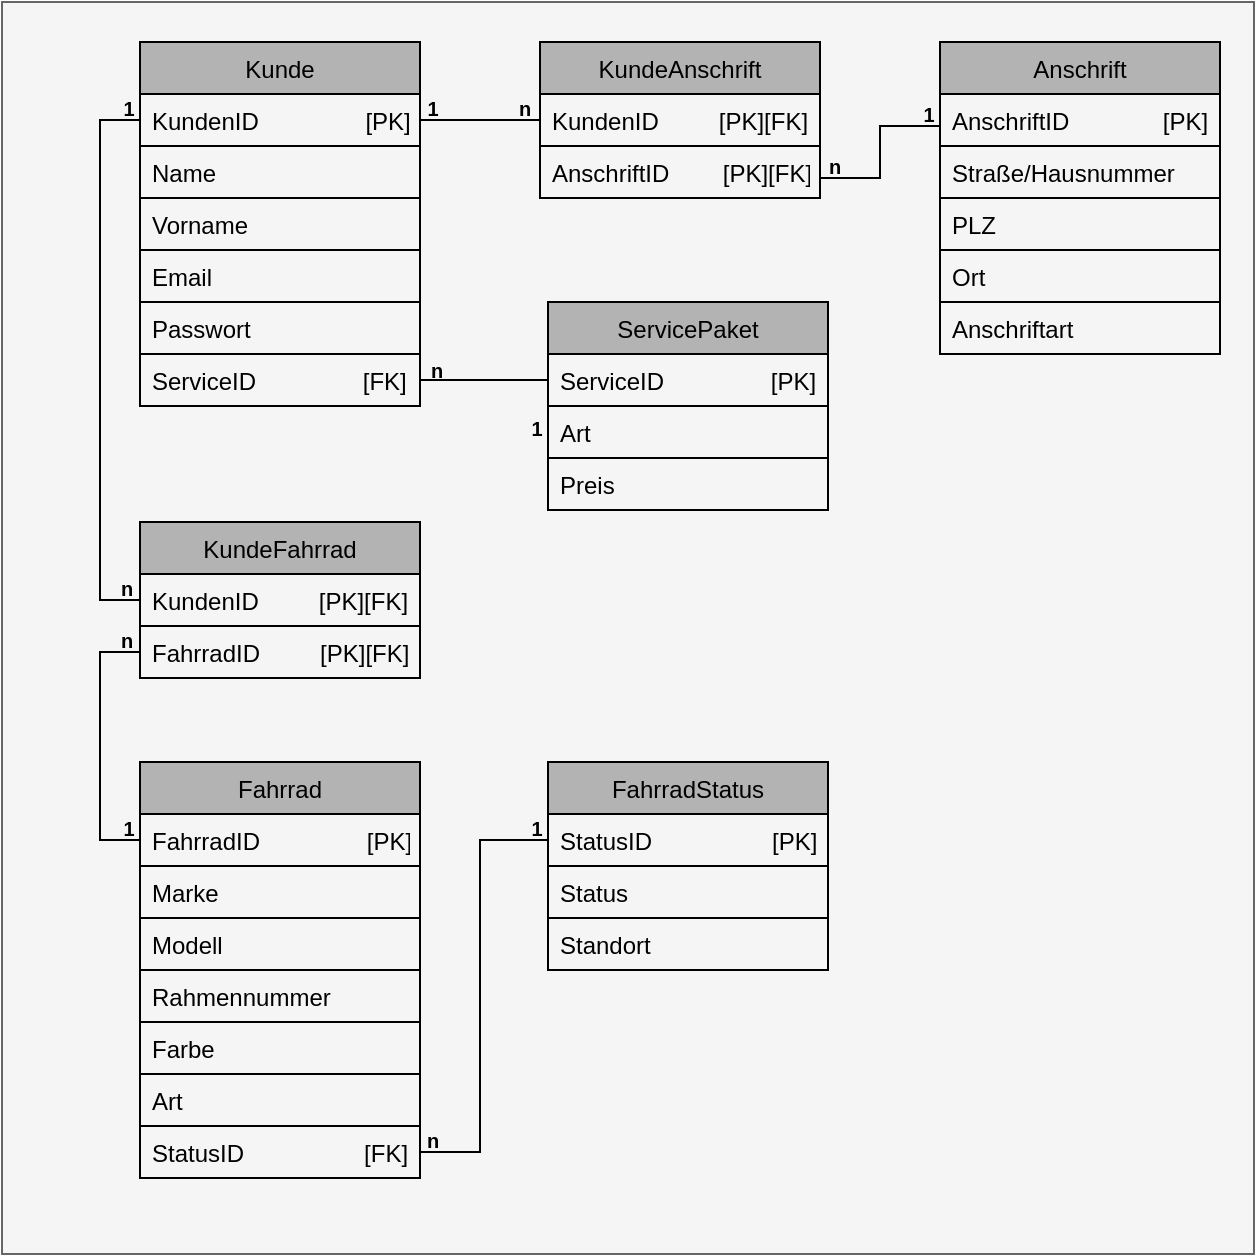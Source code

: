 <mxfile version="17.4.0" type="device"><diagram id="PpVoMCdmdVYoZDJXco67" name="Page-1"><mxGraphModel dx="1185" dy="614" grid="1" gridSize="10" guides="1" tooltips="1" connect="1" arrows="1" fold="1" page="1" pageScale="1" pageWidth="827" pageHeight="1169" math="0" shadow="0"><root><mxCell id="0"/><mxCell id="1" parent="0"/><mxCell id="44" value="" style="whiteSpace=wrap;html=1;aspect=fixed;rounded=0;startSize=26;strokeColor=#666666;fillColor=#f5f5f5;fontColor=#000000;" parent="1" vertex="1"><mxGeometry x="1" y="60" width="626" height="626" as="geometry"/></mxCell><mxCell id="3" value="Kunde" style="swimlane;fontStyle=0;childLayout=stackLayout;horizontal=1;startSize=26;horizontalStack=0;resizeParent=1;resizeParentMax=0;resizeLast=0;collapsible=1;marginBottom=0;rounded=0;arcSize=15;strokeColor=#000000;fontColor=#000000;labelBackgroundColor=none;fillColor=#B3B3B3;" parent="1" vertex="1"><mxGeometry x="70" y="80" width="140" height="156" as="geometry"><mxRectangle x="330" y="350" width="70" height="26" as="alternateBounds"/></mxGeometry></mxCell><mxCell id="4" value="KundenID                [PK]" style="text;align=left;verticalAlign=top;spacingLeft=4;spacingRight=4;overflow=hidden;rotatable=0;points=[[0,0.5],[1,0.5]];portConstraint=eastwest;strokeColor=#000000;fontColor=#000000;" parent="3" vertex="1"><mxGeometry y="26" width="140" height="26" as="geometry"/></mxCell><mxCell id="5" value="Name" style="text;align=left;verticalAlign=top;spacingLeft=4;spacingRight=4;overflow=hidden;rotatable=0;points=[[0,0.5],[1,0.5]];portConstraint=eastwest;strokeColor=#000000;fontColor=#000000;" parent="3" vertex="1"><mxGeometry y="52" width="140" height="26" as="geometry"/></mxCell><mxCell id="6" value="Vorname" style="text;align=left;verticalAlign=top;spacingLeft=4;spacingRight=4;overflow=hidden;rotatable=0;points=[[0,0.5],[1,0.5]];portConstraint=eastwest;strokeColor=#000000;fontColor=#000000;" parent="3" vertex="1"><mxGeometry y="78" width="140" height="26" as="geometry"/></mxCell><mxCell id="7" value="Email" style="text;align=left;verticalAlign=top;spacingLeft=4;spacingRight=4;overflow=hidden;rotatable=0;points=[[0,0.5],[1,0.5]];portConstraint=eastwest;strokeColor=#000000;fontColor=#000000;" parent="3" vertex="1"><mxGeometry y="104" width="140" height="26" as="geometry"/></mxCell><mxCell id="9" value="Passwort" style="text;align=left;verticalAlign=top;spacingLeft=4;spacingRight=4;overflow=hidden;rotatable=0;points=[[0,0.5],[1,0.5]];portConstraint=eastwest;strokeColor=#000000;fontColor=#000000;" parent="3" vertex="1"><mxGeometry y="130" width="140" height="26" as="geometry"/></mxCell><mxCell id="10" value="ServicePaket" style="swimlane;fontStyle=0;childLayout=stackLayout;horizontal=1;startSize=26;horizontalStack=0;resizeParent=1;resizeParentMax=0;resizeLast=0;collapsible=1;marginBottom=0;rounded=0;strokeColor=#000000;fontColor=#000000;fillColor=#B3B3B3;" parent="1" vertex="1"><mxGeometry x="274" y="210" width="140" height="104" as="geometry"/></mxCell><mxCell id="11" value="ServiceID                [PK]" style="text;align=left;verticalAlign=top;spacingLeft=4;spacingRight=4;overflow=hidden;rotatable=0;points=[[0,0.5],[1,0.5]];portConstraint=eastwest;rounded=0;startSize=26;strokeColor=#000000;fontColor=#000000;" parent="10" vertex="1"><mxGeometry y="26" width="140" height="26" as="geometry"/></mxCell><mxCell id="12" value="Art" style="text;align=left;verticalAlign=top;spacingLeft=4;spacingRight=4;overflow=hidden;rotatable=0;points=[[0,0.5],[1,0.5]];portConstraint=eastwest;rounded=0;startSize=26;strokeColor=#000000;fontColor=#000000;" parent="10" vertex="1"><mxGeometry y="52" width="140" height="26" as="geometry"/></mxCell><mxCell id="13" value="Preis" style="text;align=left;verticalAlign=top;spacingLeft=4;spacingRight=4;overflow=hidden;rotatable=0;points=[[0,0.5],[1,0.5]];portConstraint=eastwest;rounded=0;startSize=26;strokeColor=#000000;fontColor=#000000;" parent="10" vertex="1"><mxGeometry y="78" width="140" height="26" as="geometry"/></mxCell><mxCell id="15" value="Anschrift" style="swimlane;fontStyle=0;childLayout=stackLayout;horizontal=1;startSize=26;horizontalStack=0;resizeParent=1;resizeParentMax=0;resizeLast=0;collapsible=1;marginBottom=0;rounded=0;strokeColor=#000000;fontColor=#000000;fillColor=#B3B3B3;" parent="1" vertex="1"><mxGeometry x="470" y="80" width="140" height="156" as="geometry"/></mxCell><mxCell id="16" value="AnschriftID              [PK]" style="text;align=left;verticalAlign=top;spacingLeft=4;spacingRight=4;overflow=hidden;rotatable=0;points=[[0,0.5],[1,0.5]];portConstraint=eastwest;rounded=0;startSize=26;strokeColor=#000000;fontColor=#000000;" parent="15" vertex="1"><mxGeometry y="26" width="140" height="26" as="geometry"/></mxCell><mxCell id="17" value="Straße/Hausnummer" style="text;align=left;verticalAlign=top;spacingLeft=4;spacingRight=4;overflow=hidden;rotatable=0;points=[[0,0.5],[1,0.5]];portConstraint=eastwest;rounded=0;startSize=26;strokeColor=#000000;fontColor=#000000;" parent="15" vertex="1"><mxGeometry y="52" width="140" height="26" as="geometry"/></mxCell><mxCell id="18" value="PLZ" style="text;align=left;verticalAlign=top;spacingLeft=4;spacingRight=4;overflow=hidden;rotatable=0;points=[[0,0.5],[1,0.5]];portConstraint=eastwest;rounded=0;startSize=26;strokeColor=#000000;fontColor=#000000;" parent="15" vertex="1"><mxGeometry y="78" width="140" height="26" as="geometry"/></mxCell><mxCell id="19" value="Ort" style="text;align=left;verticalAlign=top;spacingLeft=4;spacingRight=4;overflow=hidden;rotatable=0;points=[[0,0.5],[1,0.5]];portConstraint=eastwest;rounded=0;startSize=26;strokeColor=#000000;fontColor=#000000;" parent="15" vertex="1"><mxGeometry y="104" width="140" height="26" as="geometry"/></mxCell><mxCell id="20" value="Anschriftart" style="text;align=left;verticalAlign=top;spacingLeft=4;spacingRight=4;overflow=hidden;rotatable=0;points=[[0,0.5],[1,0.5]];portConstraint=eastwest;rounded=0;startSize=26;strokeColor=#000000;fontColor=#000000;" parent="15" vertex="1"><mxGeometry y="130" width="140" height="26" as="geometry"/></mxCell><mxCell id="21" value="Fahrrad" style="swimlane;fontStyle=0;childLayout=stackLayout;horizontal=1;startSize=26;horizontalStack=0;resizeParent=1;resizeParentMax=0;resizeLast=0;collapsible=1;marginBottom=0;rounded=0;strokeColor=#000000;fontColor=#000000;fillColor=#B3B3B3;" parent="1" vertex="1"><mxGeometry x="70" y="440" width="140" height="208" as="geometry"/></mxCell><mxCell id="22" value="FahrradID                [PK]" style="text;align=left;verticalAlign=top;spacingLeft=4;spacingRight=4;overflow=hidden;rotatable=0;points=[[0,0.5],[1,0.5]];portConstraint=eastwest;rounded=0;startSize=26;strokeColor=#000000;fontColor=#000000;" parent="21" vertex="1"><mxGeometry y="26" width="140" height="26" as="geometry"/></mxCell><mxCell id="23" value="Marke" style="text;align=left;verticalAlign=top;spacingLeft=4;spacingRight=4;overflow=hidden;rotatable=0;points=[[0,0.5],[1,0.5]];portConstraint=eastwest;rounded=0;startSize=26;strokeColor=#000000;fontColor=#000000;" parent="21" vertex="1"><mxGeometry y="52" width="140" height="26" as="geometry"/></mxCell><mxCell id="24" value="Modell" style="text;align=left;verticalAlign=top;spacingLeft=4;spacingRight=4;overflow=hidden;rotatable=0;points=[[0,0.5],[1,0.5]];portConstraint=eastwest;rounded=0;startSize=26;strokeColor=#000000;fontColor=#000000;" parent="21" vertex="1"><mxGeometry y="78" width="140" height="26" as="geometry"/></mxCell><mxCell id="25" value="Rahmennummer" style="text;align=left;verticalAlign=top;spacingLeft=4;spacingRight=4;overflow=hidden;rotatable=0;points=[[0,0.5],[1,0.5]];portConstraint=eastwest;rounded=0;startSize=26;strokeColor=#000000;fontColor=#000000;" parent="21" vertex="1"><mxGeometry y="104" width="140" height="26" as="geometry"/></mxCell><mxCell id="26" value="Farbe" style="text;align=left;verticalAlign=top;spacingLeft=4;spacingRight=4;overflow=hidden;rotatable=0;points=[[0,0.5],[1,0.5]];portConstraint=eastwest;rounded=0;startSize=26;strokeColor=#000000;fontColor=#000000;" parent="21" vertex="1"><mxGeometry y="130" width="140" height="26" as="geometry"/></mxCell><mxCell id="27" value="Art" style="text;align=left;verticalAlign=top;spacingLeft=4;spacingRight=4;overflow=hidden;rotatable=0;points=[[0,0.5],[1,0.5]];portConstraint=eastwest;rounded=0;startSize=26;strokeColor=#000000;fontColor=#000000;" parent="21" vertex="1"><mxGeometry y="156" width="140" height="26" as="geometry"/></mxCell><mxCell id="28" value="StatusID                  [FK]" style="text;align=left;verticalAlign=top;spacingLeft=4;spacingRight=4;overflow=hidden;rotatable=0;points=[[0,0.5],[1,0.5]];portConstraint=eastwest;rounded=0;startSize=26;strokeColor=#000000;fontColor=#000000;" parent="21" vertex="1"><mxGeometry y="182" width="140" height="26" as="geometry"/></mxCell><mxCell id="29" value="KundeAnschrift" style="swimlane;fontStyle=0;childLayout=stackLayout;horizontal=1;startSize=26;horizontalStack=0;resizeParent=1;resizeParentMax=0;resizeLast=0;collapsible=1;marginBottom=0;rounded=0;strokeColor=#000000;fontColor=#000000;fillColor=#B3B3B3;" parent="1" vertex="1"><mxGeometry x="270" y="80" width="140" height="78" as="geometry"/></mxCell><mxCell id="30" value="KundenID         [PK][FK]" style="text;align=left;verticalAlign=top;spacingLeft=4;spacingRight=4;overflow=hidden;rotatable=0;points=[[0,0.5],[1,0.5]];portConstraint=eastwest;rounded=0;startSize=26;strokeColor=#000000;fontColor=#000000;" parent="29" vertex="1"><mxGeometry y="26" width="140" height="26" as="geometry"/></mxCell><mxCell id="31" value="AnschriftID        [PK][FK]" style="text;align=left;verticalAlign=top;spacingLeft=4;spacingRight=4;overflow=hidden;rotatable=0;points=[[0,0.5],[1,0.5]];portConstraint=eastwest;rounded=0;startSize=26;strokeColor=#000000;fontColor=#000000;" parent="29" vertex="1"><mxGeometry y="52" width="140" height="26" as="geometry"/></mxCell><mxCell id="35" value="KundeFahrrad" style="swimlane;fontStyle=0;childLayout=stackLayout;horizontal=1;startSize=26;horizontalStack=0;resizeParent=1;resizeParentMax=0;resizeLast=0;collapsible=1;marginBottom=0;rounded=0;strokeColor=#000000;fontColor=#000000;fillColor=#B3B3B3;" parent="1" vertex="1"><mxGeometry x="70" y="320" width="140" height="78" as="geometry"/></mxCell><mxCell id="36" value="KundenID         [PK][FK]" style="text;align=left;verticalAlign=top;spacingLeft=4;spacingRight=4;overflow=hidden;rotatable=0;points=[[0,0.5],[1,0.5]];portConstraint=eastwest;rounded=0;startSize=26;strokeColor=#000000;fontColor=#000000;" parent="35" vertex="1"><mxGeometry y="26" width="140" height="26" as="geometry"/></mxCell><mxCell id="38" value="FahrradID         [PK][FK]" style="text;align=left;verticalAlign=top;spacingLeft=4;spacingRight=4;overflow=hidden;rotatable=0;points=[[0,0.5],[1,0.5]];portConstraint=eastwest;rounded=0;startSize=26;strokeColor=#000000;fontColor=#000000;" parent="35" vertex="1"><mxGeometry y="52" width="140" height="26" as="geometry"/></mxCell><mxCell id="39" value="" style="endArrow=none;html=1;startSize=26;exitX=0;exitY=0.5;exitDx=0;exitDy=0;entryX=0;entryY=0.5;entryDx=0;entryDy=0;rounded=0;strokeColor=#000000;fontColor=#000000;" parent="1" source="4" target="36" edge="1"><mxGeometry width="50" height="50" relative="1" as="geometry"><mxPoint x="380" y="330" as="sourcePoint"/><mxPoint x="430" y="280" as="targetPoint"/><Array as="points"><mxPoint x="50" y="119"/><mxPoint x="50" y="359"/></Array></mxGeometry></mxCell><mxCell id="40" value="" style="endArrow=none;html=1;startSize=26;exitX=1;exitY=0.5;exitDx=0;exitDy=0;entryX=0;entryY=0.5;entryDx=0;entryDy=0;rounded=0;strokeColor=#000000;fontColor=#000000;" parent="1" source="4" target="30" edge="1"><mxGeometry width="50" height="50" relative="1" as="geometry"><mxPoint x="380" y="330" as="sourcePoint"/><mxPoint x="430" y="280" as="targetPoint"/></mxGeometry></mxCell><mxCell id="41" value="" style="endArrow=none;html=1;startSize=26;exitX=0;exitY=0.5;exitDx=0;exitDy=0;entryX=0;entryY=0.5;entryDx=0;entryDy=0;rounded=0;strokeColor=#000000;fontColor=#000000;" parent="1" source="38" target="22" edge="1"><mxGeometry width="50" height="50" relative="1" as="geometry"><mxPoint x="220" y="129" as="sourcePoint"/><mxPoint x="280" y="129" as="targetPoint"/><Array as="points"><mxPoint x="50" y="385"/><mxPoint x="50" y="479"/></Array></mxGeometry></mxCell><mxCell id="42" value="" style="endArrow=none;html=1;rounded=0;startSize=26;entryX=0;entryY=0.5;entryDx=0;entryDy=0;exitX=1;exitY=0.5;exitDx=0;exitDy=0;strokeColor=#000000;fontColor=#000000;" parent="1" edge="1"><mxGeometry width="50" height="50" relative="1" as="geometry"><mxPoint x="410" y="148" as="sourcePoint"/><mxPoint x="470" y="122" as="targetPoint"/><Array as="points"><mxPoint x="440" y="148"/><mxPoint x="440" y="122"/></Array></mxGeometry></mxCell><mxCell id="43" value="" style="endArrow=none;html=1;rounded=0;startSize=26;entryX=0;entryY=0.5;entryDx=0;entryDy=0;exitX=1;exitY=0.5;exitDx=0;exitDy=0;strokeColor=#000000;fontColor=#000000;" parent="1" source="8" target="11" edge="1"><mxGeometry width="50" height="50" relative="1" as="geometry"><mxPoint x="210" y="262" as="sourcePoint"/><mxPoint x="270" y="236" as="targetPoint"/><Array as="points"><mxPoint x="240" y="249"/></Array></mxGeometry></mxCell><mxCell id="45" value="FahrradStatus" style="swimlane;fontStyle=0;childLayout=stackLayout;horizontal=1;startSize=26;horizontalStack=0;resizeParent=1;resizeParentMax=0;resizeLast=0;collapsible=1;marginBottom=0;rounded=0;strokeColor=#000000;fontColor=#000000;fillColor=#B3B3B3;" parent="1" vertex="1"><mxGeometry x="274" y="440" width="140" height="104" as="geometry"/></mxCell><mxCell id="46" value="StatusID                  [PK]" style="text;align=left;verticalAlign=top;spacingLeft=4;spacingRight=4;overflow=hidden;rotatable=0;points=[[0,0.5],[1,0.5]];portConstraint=eastwest;rounded=0;startSize=26;strokeColor=#000000;fontColor=#000000;" parent="45" vertex="1"><mxGeometry y="26" width="140" height="26" as="geometry"/></mxCell><mxCell id="47" value="Status" style="text;align=left;verticalAlign=top;spacingLeft=4;spacingRight=4;overflow=hidden;rotatable=0;points=[[0,0.5],[1,0.5]];portConstraint=eastwest;rounded=0;startSize=26;strokeColor=#000000;fontColor=#000000;" parent="45" vertex="1"><mxGeometry y="52" width="140" height="26" as="geometry"/></mxCell><mxCell id="48" value="Standort" style="text;align=left;verticalAlign=top;spacingLeft=4;spacingRight=4;overflow=hidden;rotatable=0;points=[[0,0.5],[1,0.5]];portConstraint=eastwest;rounded=0;startSize=26;strokeColor=#000000;fontColor=#000000;" parent="45" vertex="1"><mxGeometry y="78" width="140" height="26" as="geometry"/></mxCell><mxCell id="53" value="" style="endArrow=none;html=1;entryX=0;entryY=0.5;entryDx=0;entryDy=0;exitX=1;exitY=0.5;exitDx=0;exitDy=0;strokeColor=#000000;rounded=0;" parent="1" source="28" target="46" edge="1"><mxGeometry width="50" height="50" relative="1" as="geometry"><mxPoint x="670" y="430" as="sourcePoint"/><mxPoint x="720" y="380" as="targetPoint"/><Array as="points"><mxPoint x="240" y="635"/><mxPoint x="240" y="479"/></Array></mxGeometry></mxCell><mxCell id="54" value="&lt;font style=&quot;font-size: 10px&quot;&gt;1&lt;/font&gt;" style="text;strokeColor=none;fillColor=none;html=1;fontSize=24;fontStyle=1;verticalAlign=middle;align=center;fontColor=#000000;" parent="1" vertex="1"><mxGeometry x="454" y="97" width="20" height="30" as="geometry"/></mxCell><mxCell id="55" value="&lt;font style=&quot;font-size: 10px&quot;&gt;n&lt;/font&gt;" style="text;strokeColor=none;fillColor=none;html=1;fontSize=24;fontStyle=1;verticalAlign=middle;align=center;fontColor=#000000;" parent="1" vertex="1"><mxGeometry x="407" y="124" width="19" height="27" as="geometry"/></mxCell><mxCell id="56" value="&lt;font style=&quot;font-size: 10px&quot;&gt;n&lt;/font&gt;" style="text;strokeColor=none;fillColor=none;html=1;fontSize=24;fontStyle=1;verticalAlign=middle;align=center;fontColor=#000000;" parent="1" vertex="1"><mxGeometry x="252" y="95" width="19" height="27" as="geometry"/></mxCell><mxCell id="57" value="&lt;font style=&quot;font-size: 10px&quot;&gt;1&lt;/font&gt;" style="text;strokeColor=none;fillColor=none;html=1;fontSize=24;fontStyle=1;verticalAlign=middle;align=center;fontColor=#000000;" parent="1" vertex="1"><mxGeometry x="206" y="94" width="20" height="30" as="geometry"/></mxCell><mxCell id="58" value="&lt;font style=&quot;font-size: 10px&quot;&gt;n&lt;/font&gt;" style="text;strokeColor=none;fillColor=none;html=1;fontSize=24;fontStyle=1;verticalAlign=middle;align=center;fontColor=#000000;" parent="1" vertex="1"><mxGeometry x="208" y="226" width="19" height="27" as="geometry"/></mxCell><mxCell id="59" value="&lt;font style=&quot;font-size: 10px&quot;&gt;1&lt;/font&gt;" style="text;strokeColor=none;fillColor=none;html=1;fontSize=24;fontStyle=1;verticalAlign=middle;align=center;fontColor=#000000;" parent="1" vertex="1"><mxGeometry x="258" y="254" width="20" height="30" as="geometry"/></mxCell><mxCell id="60" value="&lt;font style=&quot;font-size: 10px&quot;&gt;1&lt;/font&gt;" style="text;strokeColor=none;fillColor=none;html=1;fontSize=24;fontStyle=1;verticalAlign=middle;align=center;fontColor=#000000;" parent="1" vertex="1"><mxGeometry x="54" y="94" width="20" height="30" as="geometry"/></mxCell><mxCell id="61" value="&lt;font style=&quot;font-size: 10px&quot;&gt;n&lt;/font&gt;" style="text;strokeColor=none;fillColor=none;html=1;fontSize=24;fontStyle=1;verticalAlign=middle;align=center;fontColor=#000000;" parent="1" vertex="1"><mxGeometry x="53" y="335" width="19" height="27" as="geometry"/></mxCell><mxCell id="62" value="&lt;font style=&quot;font-size: 10px&quot;&gt;n&lt;/font&gt;" style="text;strokeColor=none;fillColor=none;html=1;fontSize=24;fontStyle=1;verticalAlign=middle;align=center;fontColor=#000000;" parent="1" vertex="1"><mxGeometry x="53" y="361" width="19" height="27" as="geometry"/></mxCell><mxCell id="63" value="&lt;font style=&quot;font-size: 10px&quot;&gt;1&lt;/font&gt;" style="text;strokeColor=none;fillColor=none;html=1;fontSize=24;fontStyle=1;verticalAlign=middle;align=center;fontColor=#000000;" parent="1" vertex="1"><mxGeometry x="54" y="454" width="20" height="30" as="geometry"/></mxCell><mxCell id="64" value="&lt;font style=&quot;font-size: 10px&quot;&gt;1&lt;/font&gt;" style="text;strokeColor=none;fillColor=none;html=1;fontSize=24;fontStyle=1;verticalAlign=middle;align=center;fontColor=#000000;" parent="1" vertex="1"><mxGeometry x="258" y="454" width="20" height="30" as="geometry"/></mxCell><mxCell id="65" value="&lt;font style=&quot;font-size: 10px&quot;&gt;n&lt;/font&gt;" style="text;strokeColor=none;fillColor=none;html=1;fontSize=24;fontStyle=1;verticalAlign=middle;align=center;fontColor=#000000;" parent="1" vertex="1"><mxGeometry x="206" y="611" width="19" height="27" as="geometry"/></mxCell><mxCell id="8" value="ServiceID                [FK]" style="text;align=left;verticalAlign=top;spacingLeft=4;spacingRight=4;overflow=hidden;rotatable=0;points=[[0,0.5],[1,0.5]];portConstraint=eastwest;strokeColor=#000000;fontColor=#000000;" parent="1" vertex="1"><mxGeometry x="70" y="236" width="140" height="26" as="geometry"/></mxCell></root></mxGraphModel></diagram></mxfile>